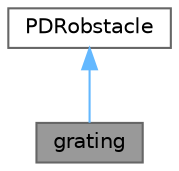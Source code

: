digraph "grating"
{
 // LATEX_PDF_SIZE
  bgcolor="transparent";
  edge [fontname=Helvetica,fontsize=10,labelfontname=Helvetica,labelfontsize=10];
  node [fontname=Helvetica,fontsize=10,shape=box,height=0.2,width=0.4];
  Node1 [id="Node000001",label="grating",height=0.2,width=0.4,color="gray40", fillcolor="grey60", style="filled", fontcolor="black",tooltip="A grating, selectable as grate or grating."];
  Node2 -> Node1 [id="edge1_Node000001_Node000002",dir="back",color="steelblue1",style="solid",tooltip=" "];
  Node2 [id="Node000002",label="PDRobstacle",height=0.2,width=0.4,color="gray40", fillcolor="white", style="filled",URL="$classFoam_1_1PDRobstacle.html",tooltip="Obstacle definitions for PDR."];
}
